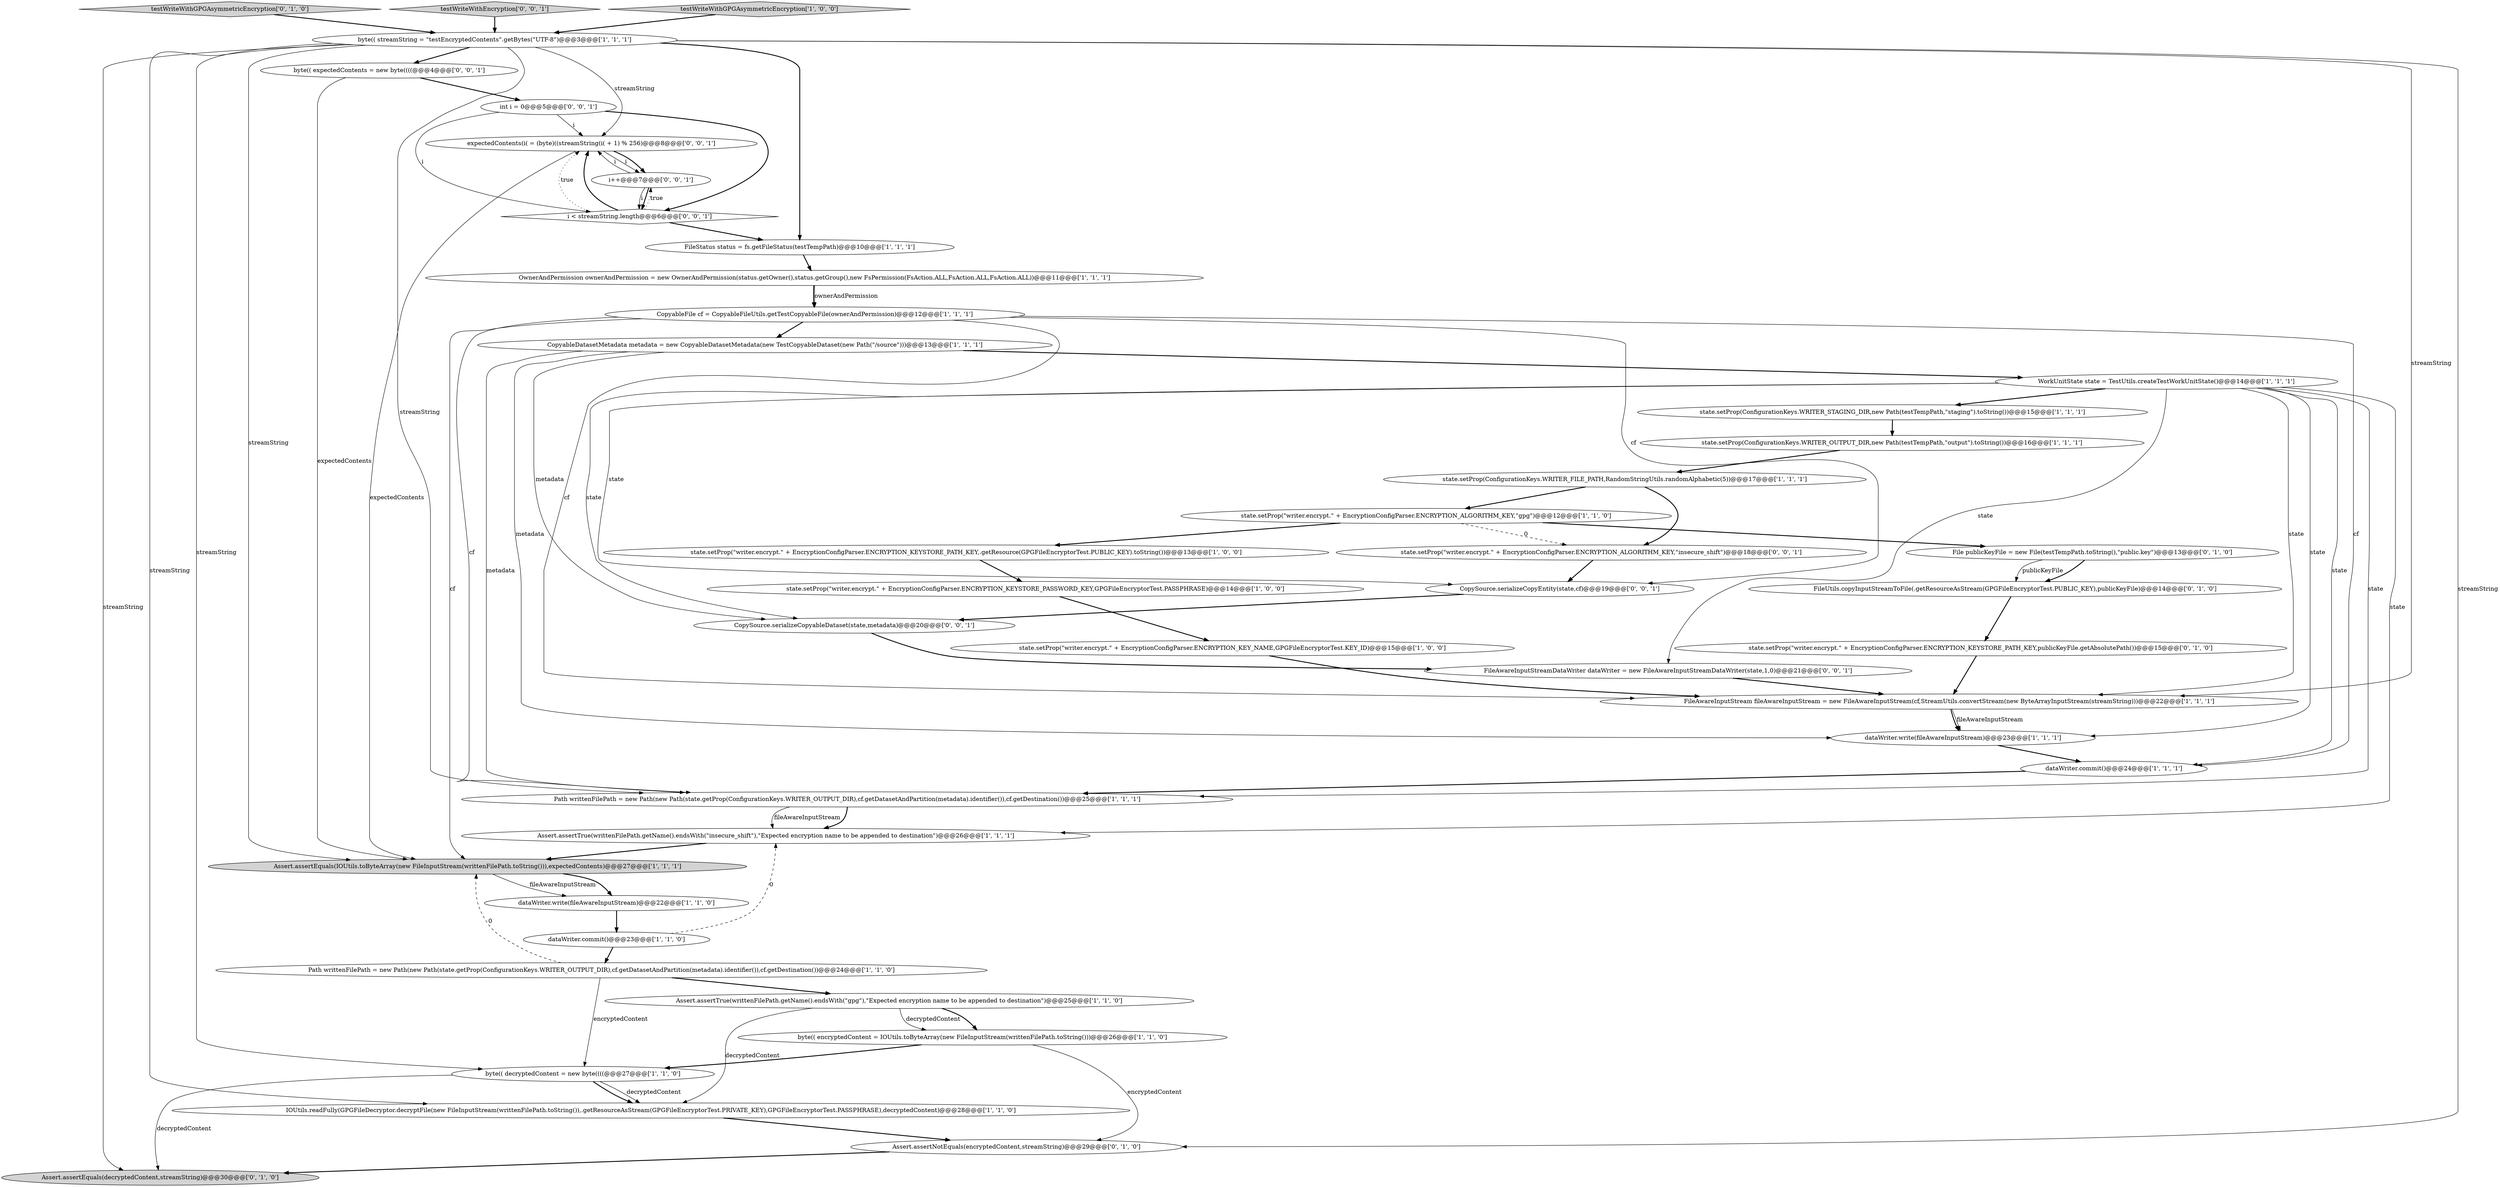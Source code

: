digraph {
4 [style = filled, label = "dataWriter.commit()@@@24@@@['1', '1', '1']", fillcolor = white, shape = ellipse image = "AAA0AAABBB1BBB"];
35 [style = filled, label = "CopySource.serializeCopyableDataset(state,metadata)@@@20@@@['0', '0', '1']", fillcolor = white, shape = ellipse image = "AAA0AAABBB3BBB"];
36 [style = filled, label = "expectedContents(i( = (byte)((streamString(i( + 1) % 256)@@@8@@@['0', '0', '1']", fillcolor = white, shape = ellipse image = "AAA0AAABBB3BBB"];
0 [style = filled, label = "CopyableDatasetMetadata metadata = new CopyableDatasetMetadata(new TestCopyableDataset(new Path(\"/source\")))@@@13@@@['1', '1', '1']", fillcolor = white, shape = ellipse image = "AAA0AAABBB1BBB"];
8 [style = filled, label = "WorkUnitState state = TestUtils.createTestWorkUnitState()@@@14@@@['1', '1', '1']", fillcolor = white, shape = ellipse image = "AAA0AAABBB1BBB"];
6 [style = filled, label = "IOUtils.readFully(GPGFileDecryptor.decryptFile(new FileInputStream(writtenFilePath.toString()),.getResourceAsStream(GPGFileEncryptorTest.PRIVATE_KEY),GPGFileEncryptorTest.PASSPHRASE),decryptedContent)@@@28@@@['1', '1', '0']", fillcolor = white, shape = ellipse image = "AAA0AAABBB1BBB"];
5 [style = filled, label = "state.setProp(\"writer.encrypt.\" + EncryptionConfigParser.ENCRYPTION_KEYSTORE_PASSWORD_KEY,GPGFileEncryptorTest.PASSPHRASE)@@@14@@@['1', '0', '0']", fillcolor = white, shape = ellipse image = "AAA0AAABBB1BBB"];
28 [style = filled, label = "Assert.assertEquals(decryptedContent,streamString)@@@30@@@['0', '1', '0']", fillcolor = lightgray, shape = ellipse image = "AAA0AAABBB2BBB"];
27 [style = filled, label = "Assert.assertNotEquals(encryptedContent,streamString)@@@29@@@['0', '1', '0']", fillcolor = white, shape = ellipse image = "AAA0AAABBB2BBB"];
34 [style = filled, label = "int i = 0@@@5@@@['0', '0', '1']", fillcolor = white, shape = ellipse image = "AAA0AAABBB3BBB"];
15 [style = filled, label = "state.setProp(ConfigurationKeys.WRITER_FILE_PATH,RandomStringUtils.randomAlphabetic(5))@@@17@@@['1', '1', '1']", fillcolor = white, shape = ellipse image = "AAA0AAABBB1BBB"];
38 [style = filled, label = "state.setProp(\"writer.encrypt.\" + EncryptionConfigParser.ENCRYPTION_ALGORITHM_KEY,\"insecure_shift\")@@@18@@@['0', '0', '1']", fillcolor = white, shape = ellipse image = "AAA0AAABBB3BBB"];
13 [style = filled, label = "state.setProp(ConfigurationKeys.WRITER_OUTPUT_DIR,new Path(testTempPath,\"output\").toString())@@@16@@@['1', '1', '1']", fillcolor = white, shape = ellipse image = "AAA0AAABBB1BBB"];
17 [style = filled, label = "CopyableFile cf = CopyableFileUtils.getTestCopyableFile(ownerAndPermission)@@@12@@@['1', '1', '1']", fillcolor = white, shape = ellipse image = "AAA0AAABBB1BBB"];
29 [style = filled, label = "FileUtils.copyInputStreamToFile(.getResourceAsStream(GPGFileEncryptorTest.PUBLIC_KEY),publicKeyFile)@@@14@@@['0', '1', '0']", fillcolor = white, shape = ellipse image = "AAA1AAABBB2BBB"];
25 [style = filled, label = "Assert.assertEquals(IOUtils.toByteArray(new FileInputStream(writtenFilePath.toString())),expectedContents)@@@27@@@['1', '1', '1']", fillcolor = lightgray, shape = ellipse image = "AAA0AAABBB1BBB"];
41 [style = filled, label = "CopySource.serializeCopyEntity(state,cf)@@@19@@@['0', '0', '1']", fillcolor = white, shape = ellipse image = "AAA0AAABBB3BBB"];
14 [style = filled, label = "Path writtenFilePath = new Path(new Path(state.getProp(ConfigurationKeys.WRITER_OUTPUT_DIR),cf.getDatasetAndPartition(metadata).identifier()),cf.getDestination())@@@24@@@['1', '1', '0']", fillcolor = white, shape = ellipse image = "AAA0AAABBB1BBB"];
12 [style = filled, label = "state.setProp(\"writer.encrypt.\" + EncryptionConfigParser.ENCRYPTION_KEY_NAME,GPGFileEncryptorTest.KEY_ID)@@@15@@@['1', '0', '0']", fillcolor = white, shape = ellipse image = "AAA0AAABBB1BBB"];
11 [style = filled, label = "Assert.assertTrue(writtenFilePath.getName().endsWith(\"gpg\"),\"Expected encryption name to be appended to destination\")@@@25@@@['1', '1', '0']", fillcolor = white, shape = ellipse image = "AAA0AAABBB1BBB"];
2 [style = filled, label = "Path writtenFilePath = new Path(new Path(state.getProp(ConfigurationKeys.WRITER_OUTPUT_DIR),cf.getDatasetAndPartition(metadata).identifier()),cf.getDestination())@@@25@@@['1', '1', '1']", fillcolor = white, shape = ellipse image = "AAA0AAABBB1BBB"];
20 [style = filled, label = "byte(( decryptedContent = new byte((((@@@27@@@['1', '1', '0']", fillcolor = white, shape = ellipse image = "AAA0AAABBB1BBB"];
24 [style = filled, label = "dataWriter.commit()@@@23@@@['1', '1', '0']", fillcolor = white, shape = ellipse image = "AAA0AAABBB1BBB"];
9 [style = filled, label = "state.setProp(ConfigurationKeys.WRITER_STAGING_DIR,new Path(testTempPath,\"staging\").toString())@@@15@@@['1', '1', '1']", fillcolor = white, shape = ellipse image = "AAA0AAABBB1BBB"];
19 [style = filled, label = "dataWriter.write(fileAwareInputStream)@@@23@@@['1', '1', '1']", fillcolor = white, shape = ellipse image = "AAA0AAABBB1BBB"];
26 [style = filled, label = "FileStatus status = fs.getFileStatus(testTempPath)@@@10@@@['1', '1', '1']", fillcolor = white, shape = ellipse image = "AAA0AAABBB1BBB"];
33 [style = filled, label = "i < streamString.length@@@6@@@['0', '0', '1']", fillcolor = white, shape = diamond image = "AAA0AAABBB3BBB"];
1 [style = filled, label = "Assert.assertTrue(writtenFilePath.getName().endsWith(\"insecure_shift\"),\"Expected encryption name to be appended to destination\")@@@26@@@['1', '1', '1']", fillcolor = white, shape = ellipse image = "AAA0AAABBB1BBB"];
10 [style = filled, label = "byte(( encryptedContent = IOUtils.toByteArray(new FileInputStream(writtenFilePath.toString()))@@@26@@@['1', '1', '0']", fillcolor = white, shape = ellipse image = "AAA0AAABBB1BBB"];
23 [style = filled, label = "OwnerAndPermission ownerAndPermission = new OwnerAndPermission(status.getOwner(),status.getGroup(),new FsPermission(FsAction.ALL,FsAction.ALL,FsAction.ALL))@@@11@@@['1', '1', '1']", fillcolor = white, shape = ellipse image = "AAA0AAABBB1BBB"];
31 [style = filled, label = "File publicKeyFile = new File(testTempPath.toString(),\"public.key\")@@@13@@@['0', '1', '0']", fillcolor = white, shape = ellipse image = "AAA0AAABBB2BBB"];
30 [style = filled, label = "state.setProp(\"writer.encrypt.\" + EncryptionConfigParser.ENCRYPTION_KEYSTORE_PATH_KEY,publicKeyFile.getAbsolutePath())@@@15@@@['0', '1', '0']", fillcolor = white, shape = ellipse image = "AAA1AAABBB2BBB"];
3 [style = filled, label = "FileAwareInputStream fileAwareInputStream = new FileAwareInputStream(cf,StreamUtils.convertStream(new ByteArrayInputStream(streamString)))@@@22@@@['1', '1', '1']", fillcolor = white, shape = ellipse image = "AAA0AAABBB1BBB"];
32 [style = filled, label = "testWriteWithGPGAsymmetricEncryption['0', '1', '0']", fillcolor = lightgray, shape = diamond image = "AAA0AAABBB2BBB"];
42 [style = filled, label = "byte(( expectedContents = new byte((((@@@4@@@['0', '0', '1']", fillcolor = white, shape = ellipse image = "AAA0AAABBB3BBB"];
37 [style = filled, label = "FileAwareInputStreamDataWriter dataWriter = new FileAwareInputStreamDataWriter(state,1,0)@@@21@@@['0', '0', '1']", fillcolor = white, shape = ellipse image = "AAA0AAABBB3BBB"];
7 [style = filled, label = "dataWriter.write(fileAwareInputStream)@@@22@@@['1', '1', '0']", fillcolor = white, shape = ellipse image = "AAA0AAABBB1BBB"];
39 [style = filled, label = "i++@@@7@@@['0', '0', '1']", fillcolor = white, shape = ellipse image = "AAA0AAABBB3BBB"];
16 [style = filled, label = "byte(( streamString = \"testEncryptedContents\".getBytes(\"UTF-8\")@@@3@@@['1', '1', '1']", fillcolor = white, shape = ellipse image = "AAA0AAABBB1BBB"];
22 [style = filled, label = "state.setProp(\"writer.encrypt.\" + EncryptionConfigParser.ENCRYPTION_KEYSTORE_PATH_KEY,.getResource(GPGFileEncryptorTest.PUBLIC_KEY).toString())@@@13@@@['1', '0', '0']", fillcolor = white, shape = ellipse image = "AAA0AAABBB1BBB"];
18 [style = filled, label = "state.setProp(\"writer.encrypt.\" + EncryptionConfigParser.ENCRYPTION_ALGORITHM_KEY,\"gpg\")@@@12@@@['1', '1', '0']", fillcolor = white, shape = ellipse image = "AAA0AAABBB1BBB"];
40 [style = filled, label = "testWriteWithEncryption['0', '0', '1']", fillcolor = lightgray, shape = diamond image = "AAA0AAABBB3BBB"];
21 [style = filled, label = "testWriteWithGPGAsymmetricEncryption['1', '0', '0']", fillcolor = lightgray, shape = diamond image = "AAA0AAABBB1BBB"];
7->24 [style = bold, label=""];
20->6 [style = bold, label=""];
38->41 [style = bold, label=""];
0->8 [style = bold, label=""];
41->35 [style = bold, label=""];
0->2 [style = solid, label="metadata"];
14->11 [style = bold, label=""];
4->2 [style = bold, label=""];
0->35 [style = solid, label="metadata"];
16->36 [style = solid, label="streamString"];
14->25 [style = dashed, label="0"];
40->16 [style = bold, label=""];
35->37 [style = bold, label=""];
2->1 [style = bold, label=""];
16->25 [style = solid, label="streamString"];
8->41 [style = solid, label="state"];
36->39 [style = solid, label="i"];
26->23 [style = bold, label=""];
17->25 [style = solid, label="cf"];
5->12 [style = bold, label=""];
31->29 [style = bold, label=""];
24->14 [style = bold, label=""];
0->19 [style = solid, label="metadata"];
39->33 [style = bold, label=""];
17->2 [style = solid, label="cf"];
27->28 [style = bold, label=""];
15->38 [style = bold, label=""];
39->36 [style = solid, label="i"];
11->10 [style = solid, label="decryptedContent"];
16->2 [style = solid, label="streamString"];
1->25 [style = bold, label=""];
42->34 [style = bold, label=""];
16->3 [style = solid, label="streamString"];
6->27 [style = bold, label=""];
8->1 [style = solid, label="state"];
16->6 [style = solid, label="streamString"];
8->3 [style = solid, label="state"];
18->31 [style = bold, label=""];
37->3 [style = bold, label=""];
2->1 [style = solid, label="fileAwareInputStream"];
20->28 [style = solid, label="decryptedContent"];
33->36 [style = dotted, label="true"];
8->35 [style = solid, label="state"];
8->2 [style = solid, label="state"];
17->3 [style = solid, label="cf"];
36->25 [style = solid, label="expectedContents"];
42->25 [style = solid, label="expectedContents"];
16->27 [style = solid, label="streamString"];
10->20 [style = bold, label=""];
16->20 [style = solid, label="streamString"];
13->15 [style = bold, label=""];
34->33 [style = solid, label="i"];
15->18 [style = bold, label=""];
18->22 [style = bold, label=""];
21->16 [style = bold, label=""];
34->33 [style = bold, label=""];
16->42 [style = bold, label=""];
17->41 [style = solid, label="cf"];
39->33 [style = solid, label="i"];
11->10 [style = bold, label=""];
3->19 [style = solid, label="fileAwareInputStream"];
12->3 [style = bold, label=""];
3->19 [style = bold, label=""];
19->4 [style = bold, label=""];
32->16 [style = bold, label=""];
24->1 [style = dashed, label="0"];
23->17 [style = bold, label=""];
25->7 [style = solid, label="fileAwareInputStream"];
17->0 [style = bold, label=""];
29->30 [style = bold, label=""];
22->5 [style = bold, label=""];
11->6 [style = solid, label="decryptedContent"];
23->17 [style = solid, label="ownerAndPermission"];
8->9 [style = bold, label=""];
33->39 [style = dotted, label="true"];
16->26 [style = bold, label=""];
18->38 [style = dashed, label="0"];
25->7 [style = bold, label=""];
9->13 [style = bold, label=""];
17->4 [style = solid, label="cf"];
8->37 [style = solid, label="state"];
10->27 [style = solid, label="encryptedContent"];
16->28 [style = solid, label="streamString"];
31->29 [style = solid, label="publicKeyFile"];
30->3 [style = bold, label=""];
34->36 [style = solid, label="i"];
14->20 [style = solid, label="encryptedContent"];
20->6 [style = solid, label="decryptedContent"];
8->4 [style = solid, label="state"];
8->19 [style = solid, label="state"];
33->36 [style = bold, label=""];
36->39 [style = bold, label=""];
33->26 [style = bold, label=""];
}
